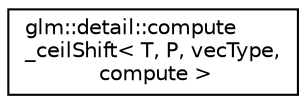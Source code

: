 digraph "Graphical Class Hierarchy"
{
  edge [fontname="Helvetica",fontsize="10",labelfontname="Helvetica",labelfontsize="10"];
  node [fontname="Helvetica",fontsize="10",shape=record];
  rankdir="LR";
  Node1 [label="glm::detail::compute\l_ceilShift\< T, P, vecType,\l compute \>",height=0.2,width=0.4,color="black", fillcolor="white", style="filled",URL="$structglm_1_1detail_1_1compute__ceil_shift.html"];
}
